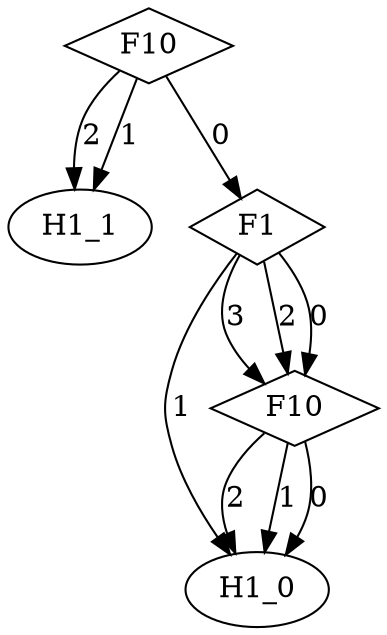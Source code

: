 digraph {
node [label=H1_0,style=""] H1_0
node [label=H1_0,style=""] H1_0
node [label=H1_0,style=""] H1_0
node [label=H1_0,style=""] H1_0
node [label=H1_1,style=""] H1_1
node [label=H1_1,style=""] H1_1
node [label=F10,shape="diamond",style=""] 2
node [label=F1,shape="diamond",style=""] 1
node [label=F10,shape="diamond",style=""] 0

2 -> H1_0 [label="2"]
2 -> H1_0 [label="1"]
2 -> H1_0 [label="0"]
1 -> 2 [label="3"]
1 -> 2 [label="2"]
1 -> H1_0 [label="1"]
1 -> 2 [label="0"]
0 -> H1_1 [label="2"]
0 -> H1_1 [label="1"]
0 -> 1 [label="0"]
}